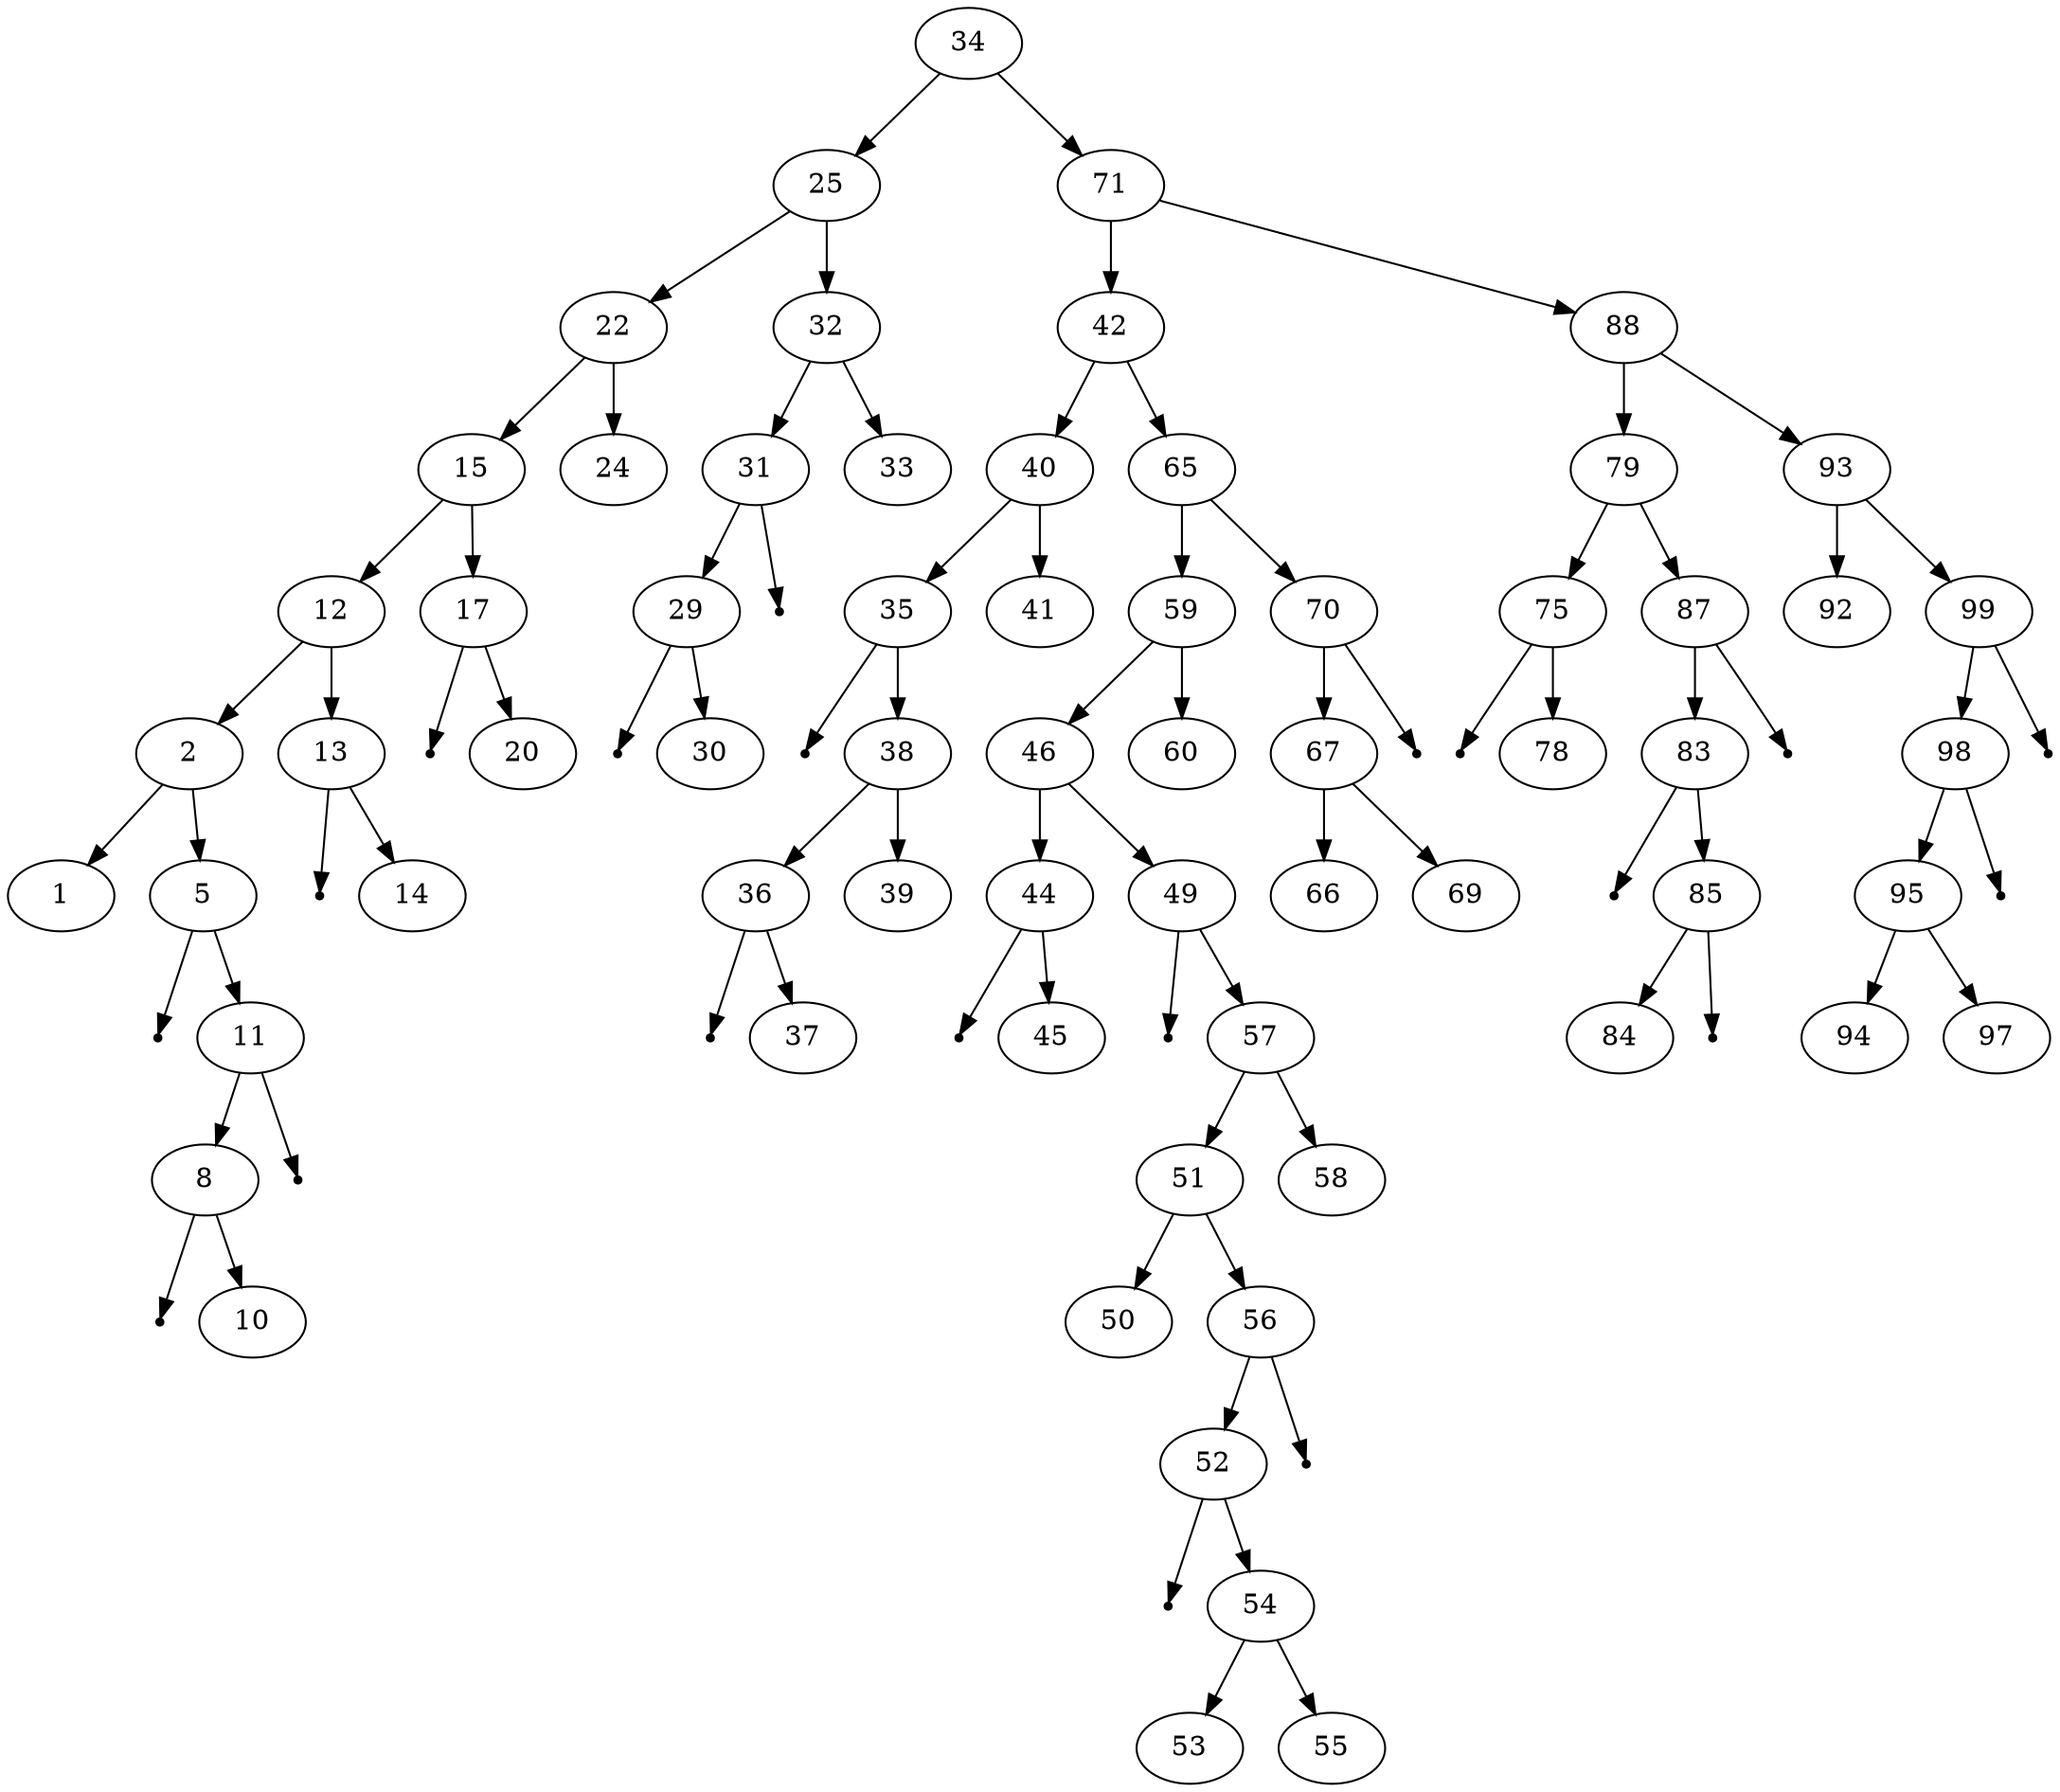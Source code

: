 digraph G{
	34;
	34 -> 25;
	25 -> 22;
	22 -> 15;
	15 -> 12;
	12 -> 2;
	2 -> 1;
	2 -> 5;
	null891805979 [shape=point];
	5 -> null891805979;
	5 -> 11;
	11 -> 8;
	null528209074 [shape=point];
	8 -> null528209074;
	8 -> 10;
	null653461124 [shape=point];
	11 -> null653461124;
	12 -> 13;
	null414229943 [shape=point];
	13 -> null414229943;
	13 -> 14;
	15 -> 17;
	null574305165 [shape=point];
	17 -> null574305165;
	17 -> 20;
	22 -> 24;
	25 -> 32;
	32 -> 31;
	31 -> 29;
	null154048821 [shape=point];
	29 -> null154048821;
	29 -> 30;
	null597077266 [shape=point];
	31 -> null597077266;
	32 -> 33;
	34 -> 71;
	71 -> 42;
	42 -> 40;
	40 -> 35;
	null85749568 [shape=point];
	35 -> null85749568;
	35 -> 38;
	38 -> 36;
	null51445143 [shape=point];
	36 -> null51445143;
	36 -> 37;
	38 -> 39;
	40 -> 41;
	42 -> 65;
	65 -> 59;
	59 -> 46;
	46 -> 44;
	null523600403 [shape=point];
	44 -> null523600403;
	44 -> 45;
	46 -> 49;
	null99978478 [shape=point];
	49 -> null99978478;
	49 -> 57;
	57 -> 51;
	51 -> 50;
	51 -> 56;
	56 -> 52;
	null743629366 [shape=point];
	52 -> null743629366;
	52 -> 54;
	54 -> 53;
	54 -> 55;
	null854065547 [shape=point];
	56 -> null854065547;
	57 -> 58;
	59 -> 60;
	65 -> 70;
	70 -> 67;
	67 -> 66;
	67 -> 69;
	null440656742 [shape=point];
	70 -> null440656742;
	71 -> 88;
	88 -> 79;
	79 -> 75;
	null152019376 [shape=point];
	75 -> null152019376;
	75 -> 78;
	79 -> 87;
	87 -> 83;
	null492222144 [shape=point];
	83 -> null492222144;
	83 -> 85;
	85 -> 84;
	null93758430 [shape=point];
	85 -> null93758430;
	null298486775 [shape=point];
	87 -> null298486775;
	88 -> 93;
	93 -> 92;
	93 -> 99;
	99 -> 98;
	98 -> 95;
	95 -> 94;
	95 -> 97;
	null394225855 [shape=point];
	98 -> null394225855;
	null403668148 [shape=point];
	99 -> null403668148;
}